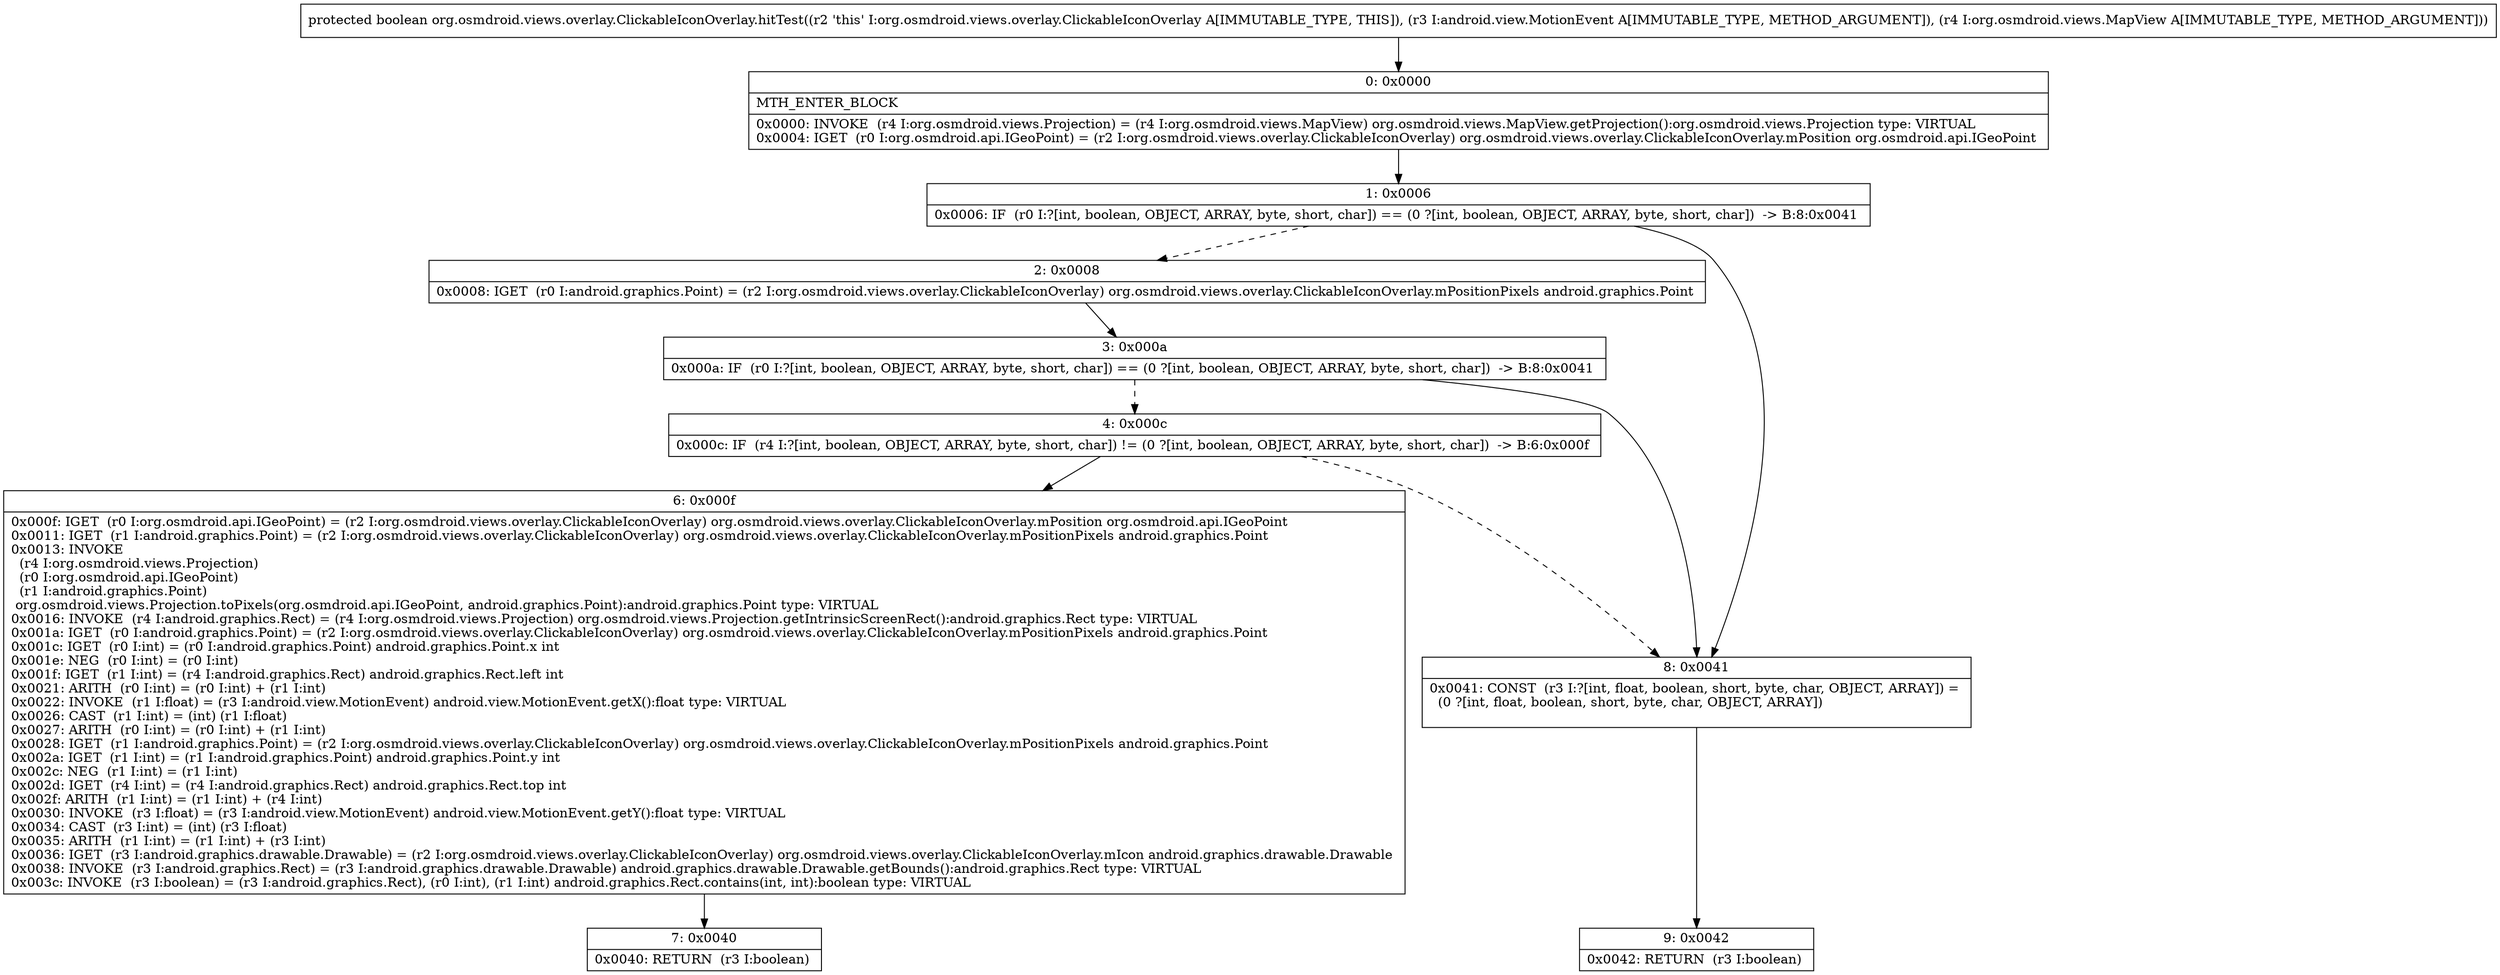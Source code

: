 digraph "CFG fororg.osmdroid.views.overlay.ClickableIconOverlay.hitTest(Landroid\/view\/MotionEvent;Lorg\/osmdroid\/views\/MapView;)Z" {
Node_0 [shape=record,label="{0\:\ 0x0000|MTH_ENTER_BLOCK\l|0x0000: INVOKE  (r4 I:org.osmdroid.views.Projection) = (r4 I:org.osmdroid.views.MapView) org.osmdroid.views.MapView.getProjection():org.osmdroid.views.Projection type: VIRTUAL \l0x0004: IGET  (r0 I:org.osmdroid.api.IGeoPoint) = (r2 I:org.osmdroid.views.overlay.ClickableIconOverlay) org.osmdroid.views.overlay.ClickableIconOverlay.mPosition org.osmdroid.api.IGeoPoint \l}"];
Node_1 [shape=record,label="{1\:\ 0x0006|0x0006: IF  (r0 I:?[int, boolean, OBJECT, ARRAY, byte, short, char]) == (0 ?[int, boolean, OBJECT, ARRAY, byte, short, char])  \-\> B:8:0x0041 \l}"];
Node_2 [shape=record,label="{2\:\ 0x0008|0x0008: IGET  (r0 I:android.graphics.Point) = (r2 I:org.osmdroid.views.overlay.ClickableIconOverlay) org.osmdroid.views.overlay.ClickableIconOverlay.mPositionPixels android.graphics.Point \l}"];
Node_3 [shape=record,label="{3\:\ 0x000a|0x000a: IF  (r0 I:?[int, boolean, OBJECT, ARRAY, byte, short, char]) == (0 ?[int, boolean, OBJECT, ARRAY, byte, short, char])  \-\> B:8:0x0041 \l}"];
Node_4 [shape=record,label="{4\:\ 0x000c|0x000c: IF  (r4 I:?[int, boolean, OBJECT, ARRAY, byte, short, char]) != (0 ?[int, boolean, OBJECT, ARRAY, byte, short, char])  \-\> B:6:0x000f \l}"];
Node_6 [shape=record,label="{6\:\ 0x000f|0x000f: IGET  (r0 I:org.osmdroid.api.IGeoPoint) = (r2 I:org.osmdroid.views.overlay.ClickableIconOverlay) org.osmdroid.views.overlay.ClickableIconOverlay.mPosition org.osmdroid.api.IGeoPoint \l0x0011: IGET  (r1 I:android.graphics.Point) = (r2 I:org.osmdroid.views.overlay.ClickableIconOverlay) org.osmdroid.views.overlay.ClickableIconOverlay.mPositionPixels android.graphics.Point \l0x0013: INVOKE  \l  (r4 I:org.osmdroid.views.Projection)\l  (r0 I:org.osmdroid.api.IGeoPoint)\l  (r1 I:android.graphics.Point)\l org.osmdroid.views.Projection.toPixels(org.osmdroid.api.IGeoPoint, android.graphics.Point):android.graphics.Point type: VIRTUAL \l0x0016: INVOKE  (r4 I:android.graphics.Rect) = (r4 I:org.osmdroid.views.Projection) org.osmdroid.views.Projection.getIntrinsicScreenRect():android.graphics.Rect type: VIRTUAL \l0x001a: IGET  (r0 I:android.graphics.Point) = (r2 I:org.osmdroid.views.overlay.ClickableIconOverlay) org.osmdroid.views.overlay.ClickableIconOverlay.mPositionPixels android.graphics.Point \l0x001c: IGET  (r0 I:int) = (r0 I:android.graphics.Point) android.graphics.Point.x int \l0x001e: NEG  (r0 I:int) = (r0 I:int) \l0x001f: IGET  (r1 I:int) = (r4 I:android.graphics.Rect) android.graphics.Rect.left int \l0x0021: ARITH  (r0 I:int) = (r0 I:int) + (r1 I:int) \l0x0022: INVOKE  (r1 I:float) = (r3 I:android.view.MotionEvent) android.view.MotionEvent.getX():float type: VIRTUAL \l0x0026: CAST  (r1 I:int) = (int) (r1 I:float) \l0x0027: ARITH  (r0 I:int) = (r0 I:int) + (r1 I:int) \l0x0028: IGET  (r1 I:android.graphics.Point) = (r2 I:org.osmdroid.views.overlay.ClickableIconOverlay) org.osmdroid.views.overlay.ClickableIconOverlay.mPositionPixels android.graphics.Point \l0x002a: IGET  (r1 I:int) = (r1 I:android.graphics.Point) android.graphics.Point.y int \l0x002c: NEG  (r1 I:int) = (r1 I:int) \l0x002d: IGET  (r4 I:int) = (r4 I:android.graphics.Rect) android.graphics.Rect.top int \l0x002f: ARITH  (r1 I:int) = (r1 I:int) + (r4 I:int) \l0x0030: INVOKE  (r3 I:float) = (r3 I:android.view.MotionEvent) android.view.MotionEvent.getY():float type: VIRTUAL \l0x0034: CAST  (r3 I:int) = (int) (r3 I:float) \l0x0035: ARITH  (r1 I:int) = (r1 I:int) + (r3 I:int) \l0x0036: IGET  (r3 I:android.graphics.drawable.Drawable) = (r2 I:org.osmdroid.views.overlay.ClickableIconOverlay) org.osmdroid.views.overlay.ClickableIconOverlay.mIcon android.graphics.drawable.Drawable \l0x0038: INVOKE  (r3 I:android.graphics.Rect) = (r3 I:android.graphics.drawable.Drawable) android.graphics.drawable.Drawable.getBounds():android.graphics.Rect type: VIRTUAL \l0x003c: INVOKE  (r3 I:boolean) = (r3 I:android.graphics.Rect), (r0 I:int), (r1 I:int) android.graphics.Rect.contains(int, int):boolean type: VIRTUAL \l}"];
Node_7 [shape=record,label="{7\:\ 0x0040|0x0040: RETURN  (r3 I:boolean) \l}"];
Node_8 [shape=record,label="{8\:\ 0x0041|0x0041: CONST  (r3 I:?[int, float, boolean, short, byte, char, OBJECT, ARRAY]) = \l  (0 ?[int, float, boolean, short, byte, char, OBJECT, ARRAY])\l \l}"];
Node_9 [shape=record,label="{9\:\ 0x0042|0x0042: RETURN  (r3 I:boolean) \l}"];
MethodNode[shape=record,label="{protected boolean org.osmdroid.views.overlay.ClickableIconOverlay.hitTest((r2 'this' I:org.osmdroid.views.overlay.ClickableIconOverlay A[IMMUTABLE_TYPE, THIS]), (r3 I:android.view.MotionEvent A[IMMUTABLE_TYPE, METHOD_ARGUMENT]), (r4 I:org.osmdroid.views.MapView A[IMMUTABLE_TYPE, METHOD_ARGUMENT])) }"];
MethodNode -> Node_0;
Node_0 -> Node_1;
Node_1 -> Node_2[style=dashed];
Node_1 -> Node_8;
Node_2 -> Node_3;
Node_3 -> Node_4[style=dashed];
Node_3 -> Node_8;
Node_4 -> Node_6;
Node_4 -> Node_8[style=dashed];
Node_6 -> Node_7;
Node_8 -> Node_9;
}

